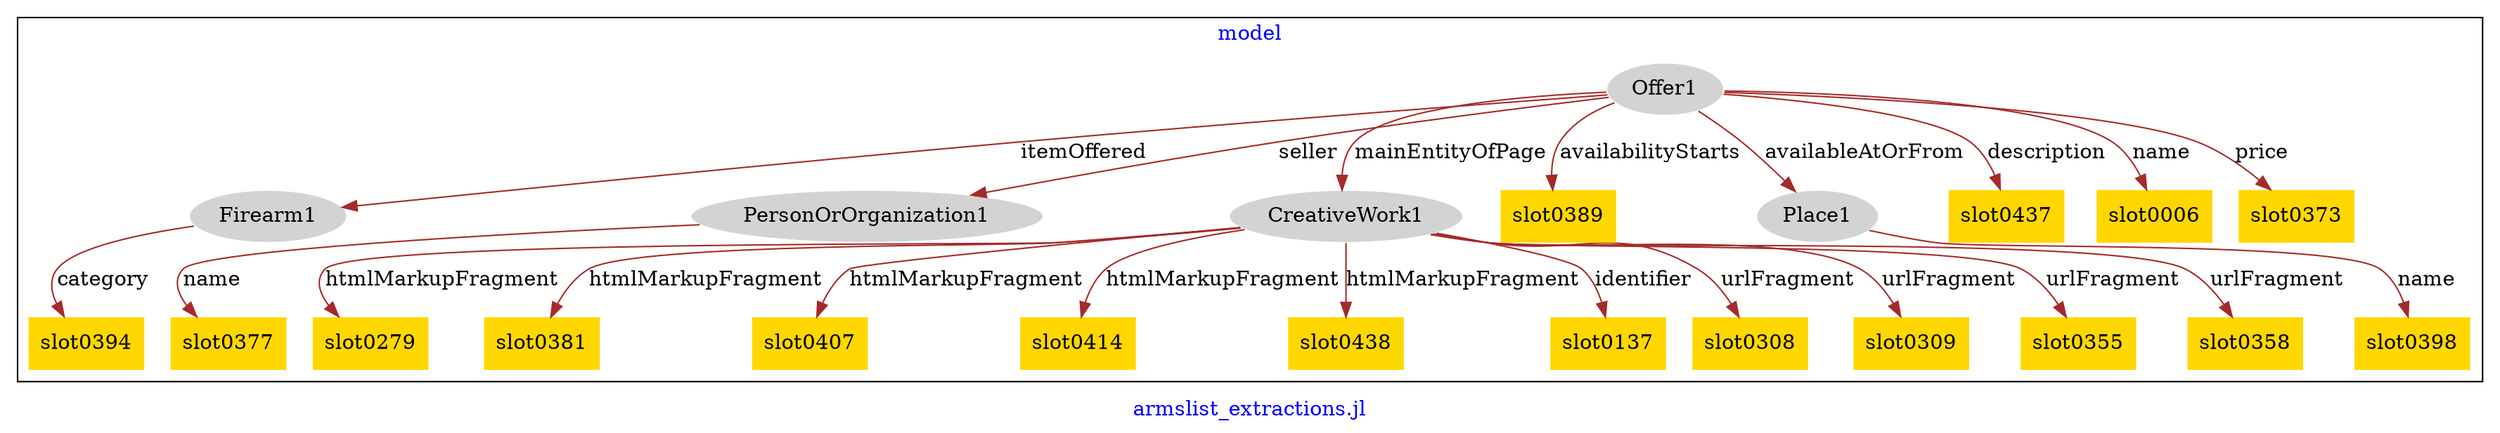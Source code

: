 digraph n0 {
fontcolor="blue"
remincross="true"
label="armslist_extractions.jl"
subgraph cluster {
label="model"
n2[style="filled",color="white",fillcolor="lightgray",label="Firearm1"];
n3[shape="plaintext",style="filled",fillcolor="gold",label="slot0394"];
n4[style="filled",color="white",fillcolor="lightgray",label="PersonOrOrganization1"];
n5[shape="plaintext",style="filled",fillcolor="gold",label="slot0377"];
n6[style="filled",color="white",fillcolor="lightgray",label="CreativeWork1"];
n7[shape="plaintext",style="filled",fillcolor="gold",label="slot0279"];
n8[shape="plaintext",style="filled",fillcolor="gold",label="slot0381"];
n9[shape="plaintext",style="filled",fillcolor="gold",label="slot0407"];
n10[shape="plaintext",style="filled",fillcolor="gold",label="slot0414"];
n11[shape="plaintext",style="filled",fillcolor="gold",label="slot0438"];
n12[shape="plaintext",style="filled",fillcolor="gold",label="slot0137"];
n13[shape="plaintext",style="filled",fillcolor="gold",label="slot0308"];
n14[shape="plaintext",style="filled",fillcolor="gold",label="slot0309"];
n15[shape="plaintext",style="filled",fillcolor="gold",label="slot0355"];
n16[shape="plaintext",style="filled",fillcolor="gold",label="slot0358"];
n17[style="filled",color="white",fillcolor="lightgray",label="Offer1"];
n18[shape="plaintext",style="filled",fillcolor="gold",label="slot0389"];
n19[style="filled",color="white",fillcolor="lightgray",label="Place1"];
n20[shape="plaintext",style="filled",fillcolor="gold",label="slot0437"];
n21[shape="plaintext",style="filled",fillcolor="gold",label="slot0006"];
n22[shape="plaintext",style="filled",fillcolor="gold",label="slot0373"];
n23[shape="plaintext",style="filled",fillcolor="gold",label="slot0398"];
}
n2 -> n3[color="brown",fontcolor="black",label="category"]
n4 -> n5[color="brown",fontcolor="black",label="name"]
n6 -> n7[color="brown",fontcolor="black",label="htmlMarkupFragment"]
n6 -> n8[color="brown",fontcolor="black",label="htmlMarkupFragment"]
n6 -> n9[color="brown",fontcolor="black",label="htmlMarkupFragment"]
n6 -> n10[color="brown",fontcolor="black",label="htmlMarkupFragment"]
n6 -> n11[color="brown",fontcolor="black",label="htmlMarkupFragment"]
n6 -> n12[color="brown",fontcolor="black",label="identifier"]
n6 -> n13[color="brown",fontcolor="black",label="urlFragment"]
n6 -> n14[color="brown",fontcolor="black",label="urlFragment"]
n6 -> n15[color="brown",fontcolor="black",label="urlFragment"]
n6 -> n16[color="brown",fontcolor="black",label="urlFragment"]
n17 -> n18[color="brown",fontcolor="black",label="availabilityStarts"]
n17 -> n19[color="brown",fontcolor="black",label="availableAtOrFrom"]
n17 -> n20[color="brown",fontcolor="black",label="description"]
n17 -> n2[color="brown",fontcolor="black",label="itemOffered"]
n17 -> n6[color="brown",fontcolor="black",label="mainEntityOfPage"]
n17 -> n21[color="brown",fontcolor="black",label="name"]
n17 -> n22[color="brown",fontcolor="black",label="price"]
n17 -> n4[color="brown",fontcolor="black",label="seller"]
n19 -> n23[color="brown",fontcolor="black",label="name"]
}
